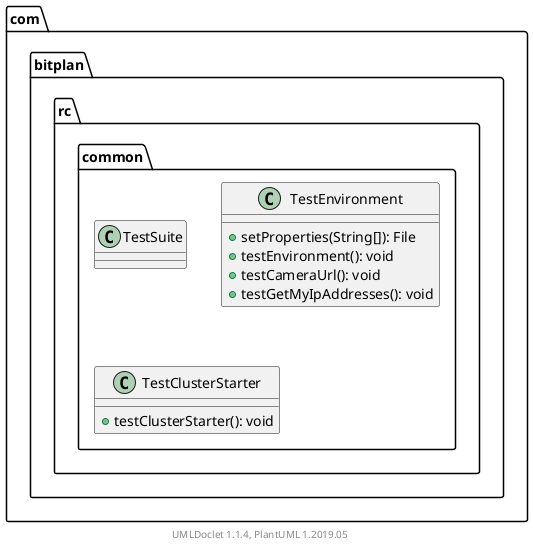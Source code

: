 @startuml

    namespace com.bitplan.rc.common {

        class TestSuite [[TestSuite.html]] {
        }

        class TestEnvironment [[TestEnvironment.html]] {
            +setProperties(String[]): File
            +testEnvironment(): void
            +testCameraUrl(): void
            +testGetMyIpAddresses(): void
        }

        class TestClusterStarter [[TestClusterStarter.html]] {
            +testClusterStarter(): void
        }

    }


    center footer UMLDoclet 1.1.4, PlantUML 1.2019.05
@enduml
